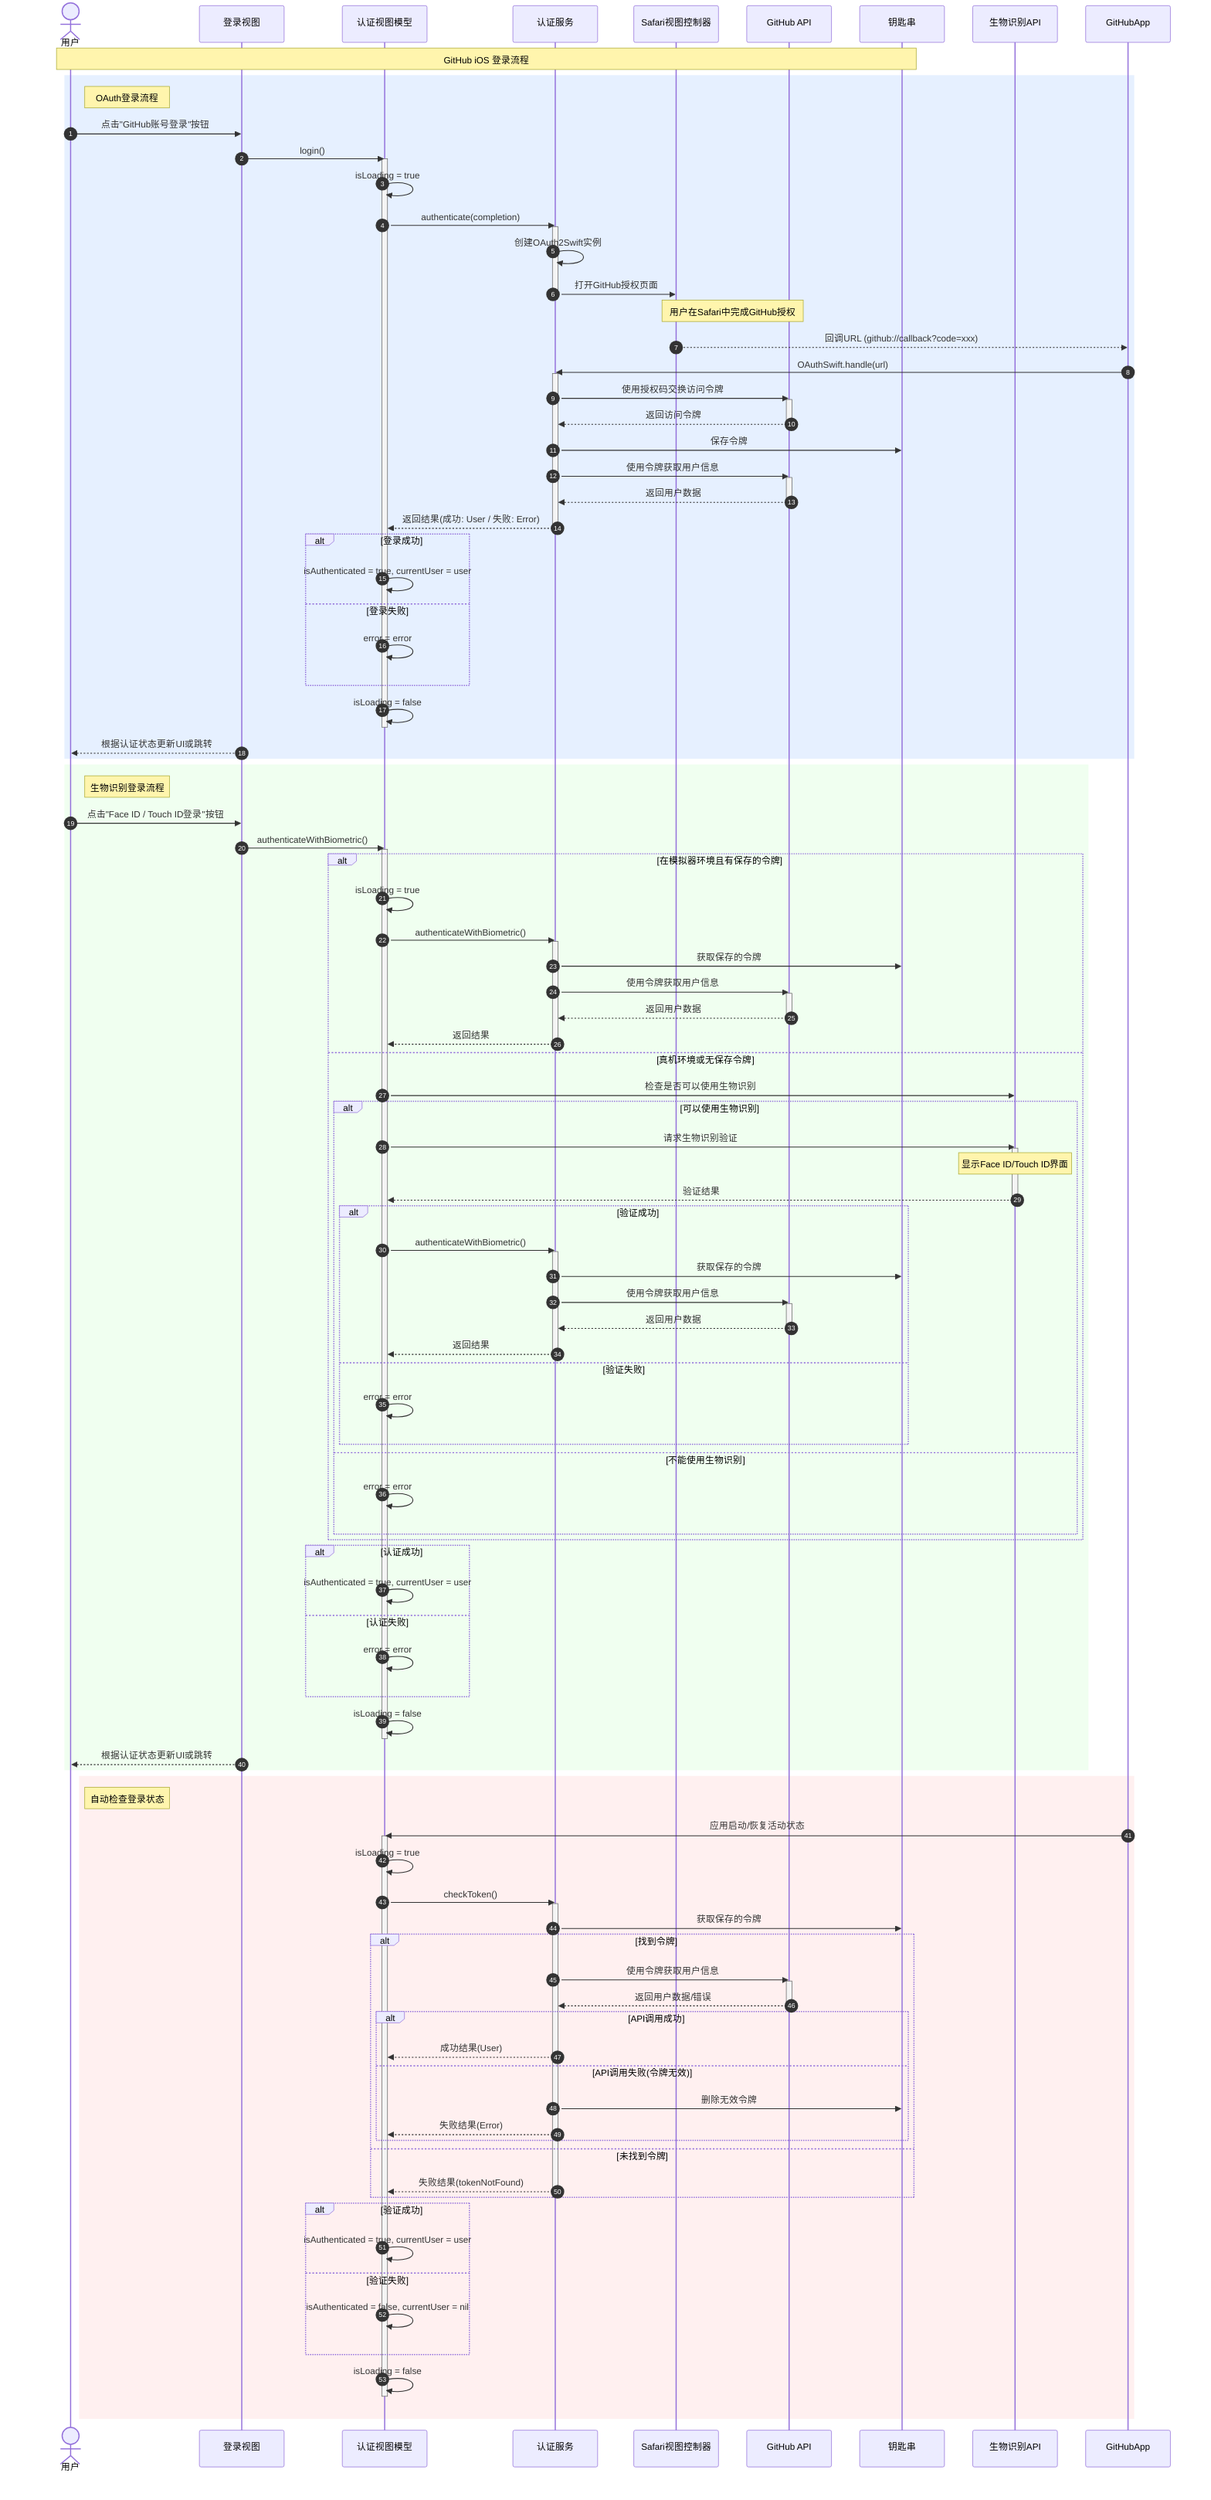 sequenceDiagram
    autonumber
    
    %% 参与对象
    actor User as 用户
    participant LoginView as 登录视图
    participant AuthViewModel as 认证视图模型
    participant AuthService as 认证服务
    participant SafariVC as Safari视图控制器
    participant GitHubAPI as GitHub API
    participant Keychain as 钥匙串
    participant LAContext as 生物识别API
    
    %% 标题
    Note over User,Keychain: GitHub iOS 登录流程
    
    %% ------ OAuth登录流程 ------
    rect rgb(230, 240, 255)
    Note right of User: OAuth登录流程
    
    User->>LoginView: 点击"GitHub账号登录"按钮
    
    LoginView->>AuthViewModel: login()
    activate AuthViewModel
    AuthViewModel->>AuthViewModel: isLoading = true
    
    AuthViewModel->>AuthService: authenticate(completion)
    activate AuthService
    
    AuthService->>AuthService: 创建OAuth2Swift实例
    AuthService->>SafariVC: 打开GitHub授权页面
    deactivate AuthService
    
    Note over SafariVC,GitHubAPI: 用户在Safari中完成GitHub授权
    
    SafariVC-->>GitHubApp: 回调URL (github://callback?code=xxx)
    
    GitHubApp->>AuthService: OAuthSwift.handle(url)
    activate AuthService
    
    AuthService->>GitHubAPI: 使用授权码交换访问令牌
    activate GitHubAPI
    GitHubAPI-->>AuthService: 返回访问令牌
    deactivate GitHubAPI
    
    AuthService->>Keychain: 保存令牌
    
    AuthService->>GitHubAPI: 使用令牌获取用户信息
    activate GitHubAPI
    GitHubAPI-->>AuthService: 返回用户数据
    deactivate GitHubAPI
    
    AuthService-->>AuthViewModel: 返回结果(成功: User / 失败: Error)
    deactivate AuthService
    
    alt 登录成功
        AuthViewModel->>AuthViewModel: isAuthenticated = true, currentUser = user
    else 登录失败
        AuthViewModel->>AuthViewModel: error = error
    end
    
    AuthViewModel->>AuthViewModel: isLoading = false
    deactivate AuthViewModel
    
    LoginView-->>User: 根据认证状态更新UI或跳转
    end
    
    %% ------ 生物识别登录流程 ------
    rect rgb(240, 255, 240)
    Note right of User: 生物识别登录流程
    
    User->>LoginView: 点击"Face ID / Touch ID登录"按钮
    
    LoginView->>AuthViewModel: authenticateWithBiometric()
    activate AuthViewModel
    
    alt 在模拟器环境且有保存的令牌
        AuthViewModel->>AuthViewModel: isLoading = true
        AuthViewModel->>AuthService: authenticateWithBiometric()
        activate AuthService
        AuthService->>Keychain: 获取保存的令牌
        AuthService->>GitHubAPI: 使用令牌获取用户信息
        activate GitHubAPI
        GitHubAPI-->>AuthService: 返回用户数据
        deactivate GitHubAPI
        AuthService-->>AuthViewModel: 返回结果
        deactivate AuthService
    else 真机环境或无保存令牌
        AuthViewModel->>LAContext: 检查是否可以使用生物识别
        alt 可以使用生物识别
            AuthViewModel->>LAContext: 请求生物识别验证
            activate LAContext
            Note over LAContext: 显示Face ID/Touch ID界面
            LAContext-->>AuthViewModel: 验证结果
            deactivate LAContext
            
            alt 验证成功
                AuthViewModel->>AuthService: authenticateWithBiometric()
                activate AuthService
                AuthService->>Keychain: 获取保存的令牌
                AuthService->>GitHubAPI: 使用令牌获取用户信息
                activate GitHubAPI
                GitHubAPI-->>AuthService: 返回用户数据
                deactivate GitHubAPI
                AuthService-->>AuthViewModel: 返回结果
                deactivate AuthService
            else 验证失败
                AuthViewModel->>AuthViewModel: error = error
            end
        else 不能使用生物识别
            AuthViewModel->>AuthViewModel: error = error
        end
    end
    
    alt 认证成功
        AuthViewModel->>AuthViewModel: isAuthenticated = true, currentUser = user
    else 认证失败
        AuthViewModel->>AuthViewModel: error = error
    end
    
    AuthViewModel->>AuthViewModel: isLoading = false
    deactivate AuthViewModel
    
    LoginView-->>User: 根据认证状态更新UI或跳转
    end
    
    %% ------ 自动检查登录状态 ------
    rect rgb(255, 240, 240)
    Note right of User: 自动检查登录状态
    
    GitHubApp->>AuthViewModel: 应用启动/恢复活动状态
    activate AuthViewModel
    
    AuthViewModel->>AuthViewModel: isLoading = true
    
    AuthViewModel->>AuthService: checkToken()
    activate AuthService
    
    AuthService->>Keychain: 获取保存的令牌
    
    alt 找到令牌
        AuthService->>GitHubAPI: 使用令牌获取用户信息
        activate GitHubAPI
        GitHubAPI-->>AuthService: 返回用户数据/错误
        deactivate GitHubAPI
        
        alt API调用成功
            AuthService-->>AuthViewModel: 成功结果(User)
        else API调用失败(令牌无效)
            AuthService->>Keychain: 删除无效令牌
            AuthService-->>AuthViewModel: 失败结果(Error)
        end
    else 未找到令牌
        AuthService-->>AuthViewModel: 失败结果(tokenNotFound)
    end
    
    deactivate AuthService
    
    alt 验证成功
        AuthViewModel->>AuthViewModel: isAuthenticated = true, currentUser = user
    else 验证失败
        AuthViewModel->>AuthViewModel: isAuthenticated = false, currentUser = nil
    end
    
    AuthViewModel->>AuthViewModel: isLoading = false
    deactivate AuthViewModel
    end